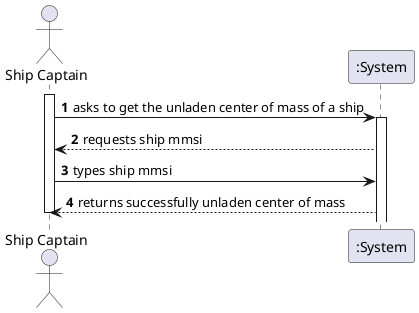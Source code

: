 @startuml
autonumber
actor "Ship Captain" as PM

activate PM
PM -> ":System" : asks to get the unladen center of mass of a ship

activate ":System"
":System" --> PM : requests ship mmsi


PM -> ":System" : types ship mmsi


":System" --> PM : returns successfully unladen center of mass




deactivate PM
@enduml